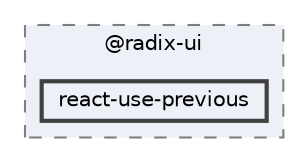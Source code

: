 digraph "C:/Users/arisc/OneDrive/Documents/GitHub/FINAL/EcoEats-Project/node_modules/@radix-ui/react-use-previous"
{
 // LATEX_PDF_SIZE
  bgcolor="transparent";
  edge [fontname=Helvetica,fontsize=10,labelfontname=Helvetica,labelfontsize=10];
  node [fontname=Helvetica,fontsize=10,shape=box,height=0.2,width=0.4];
  compound=true
  subgraph clusterdir_ab62ad447ec992f2fe79c76b760e4d1f {
    graph [ bgcolor="#edf0f7", pencolor="grey50", label="@radix-ui", fontname=Helvetica,fontsize=10 style="filled,dashed", URL="dir_ab62ad447ec992f2fe79c76b760e4d1f.html",tooltip=""]
  dir_eb7baa12bc067d5cc0ad37024f48dd29 [label="react-use-previous", fillcolor="#edf0f7", color="grey25", style="filled,bold", URL="dir_eb7baa12bc067d5cc0ad37024f48dd29.html",tooltip=""];
  }
}
